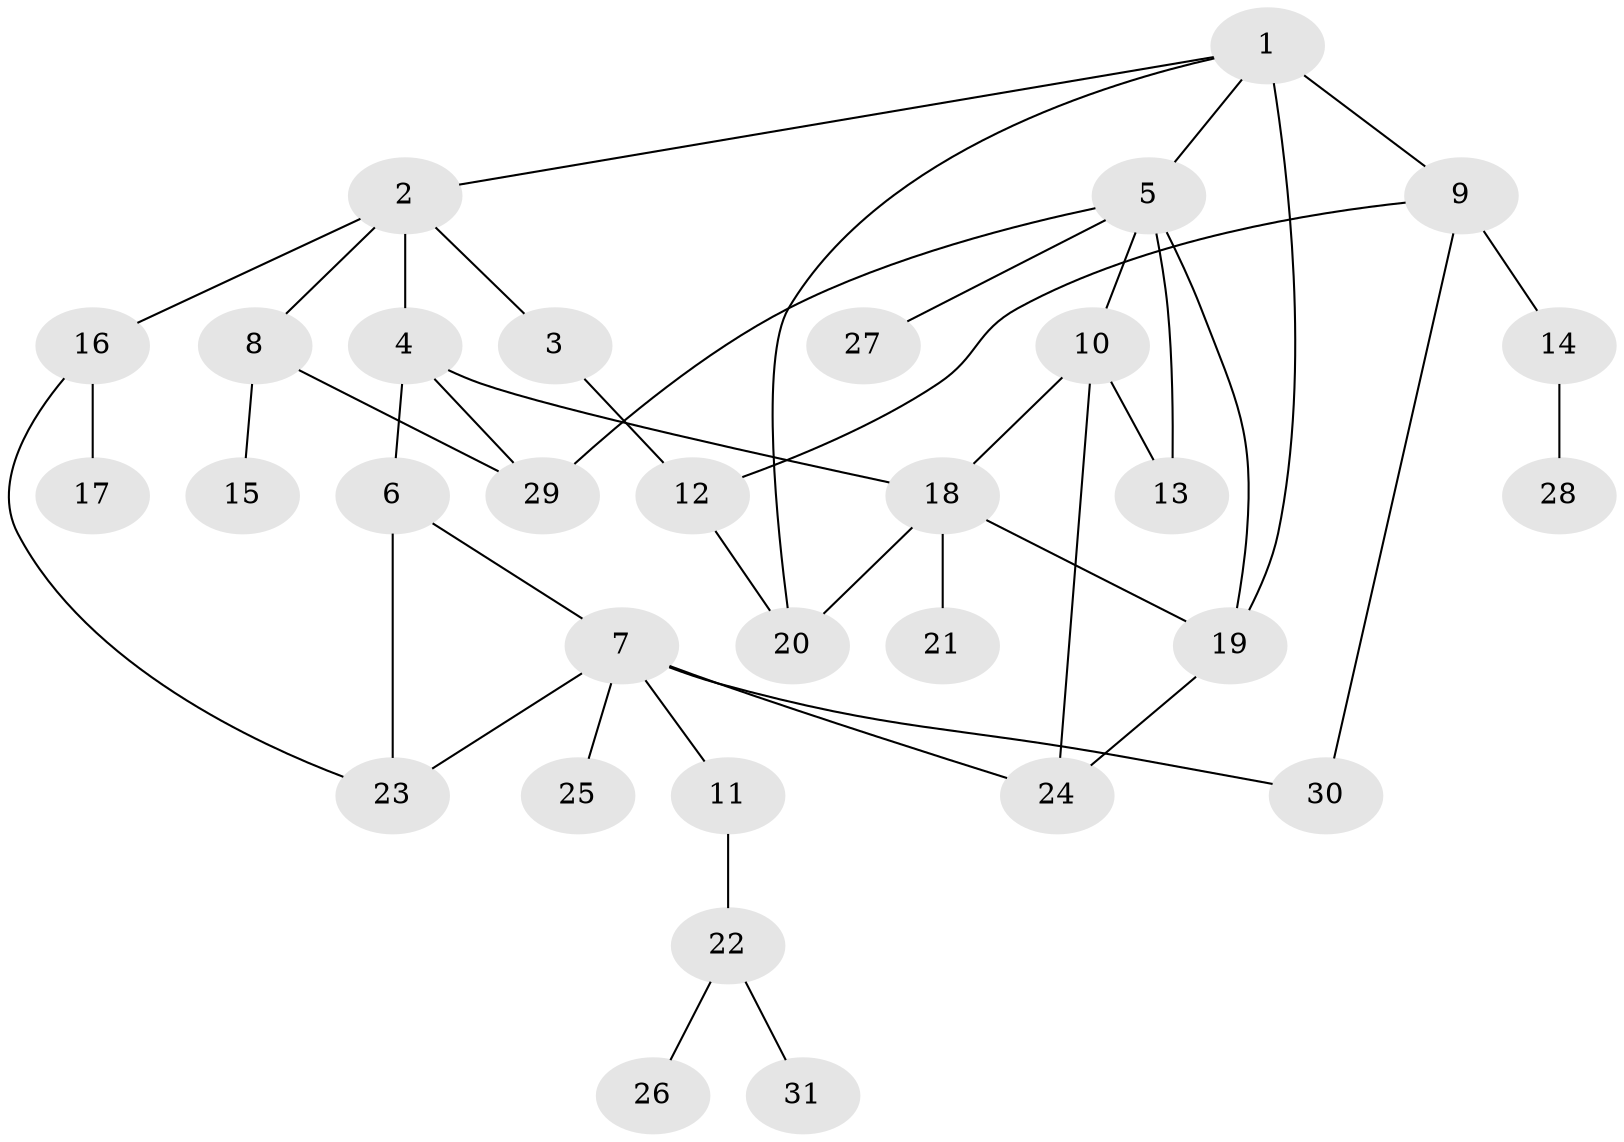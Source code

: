 // original degree distribution, {5: 0.06862745098039216, 3: 0.19607843137254902, 7: 0.0196078431372549, 6: 0.0196078431372549, 1: 0.3627450980392157, 2: 0.28431372549019607, 4: 0.049019607843137254}
// Generated by graph-tools (version 1.1) at 2025/48/03/04/25 22:48:53]
// undirected, 31 vertices, 44 edges
graph export_dot {
  node [color=gray90,style=filled];
  1;
  2;
  3;
  4;
  5;
  6;
  7;
  8;
  9;
  10;
  11;
  12;
  13;
  14;
  15;
  16;
  17;
  18;
  19;
  20;
  21;
  22;
  23;
  24;
  25;
  26;
  27;
  28;
  29;
  30;
  31;
  1 -- 2 [weight=1.0];
  1 -- 5 [weight=1.0];
  1 -- 9 [weight=2.0];
  1 -- 19 [weight=1.0];
  1 -- 20 [weight=1.0];
  2 -- 3 [weight=1.0];
  2 -- 4 [weight=1.0];
  2 -- 8 [weight=1.0];
  2 -- 16 [weight=1.0];
  3 -- 12 [weight=1.0];
  4 -- 6 [weight=1.0];
  4 -- 18 [weight=1.0];
  4 -- 29 [weight=1.0];
  5 -- 10 [weight=1.0];
  5 -- 13 [weight=1.0];
  5 -- 19 [weight=1.0];
  5 -- 27 [weight=1.0];
  5 -- 29 [weight=1.0];
  6 -- 7 [weight=1.0];
  6 -- 23 [weight=2.0];
  7 -- 11 [weight=1.0];
  7 -- 23 [weight=1.0];
  7 -- 24 [weight=1.0];
  7 -- 25 [weight=1.0];
  7 -- 30 [weight=1.0];
  8 -- 15 [weight=1.0];
  8 -- 29 [weight=1.0];
  9 -- 12 [weight=1.0];
  9 -- 14 [weight=1.0];
  9 -- 30 [weight=1.0];
  10 -- 13 [weight=2.0];
  10 -- 18 [weight=1.0];
  10 -- 24 [weight=1.0];
  11 -- 22 [weight=2.0];
  12 -- 20 [weight=1.0];
  14 -- 28 [weight=1.0];
  16 -- 17 [weight=4.0];
  16 -- 23 [weight=1.0];
  18 -- 19 [weight=1.0];
  18 -- 20 [weight=1.0];
  18 -- 21 [weight=1.0];
  19 -- 24 [weight=1.0];
  22 -- 26 [weight=1.0];
  22 -- 31 [weight=1.0];
}
